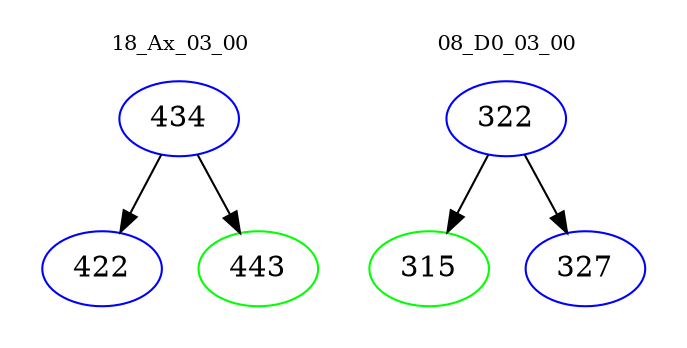 digraph{
subgraph cluster_0 {
color = white
label = "18_Ax_03_00";
fontsize=10;
T0_434 [label="434", color="blue"]
T0_434 -> T0_422 [color="black"]
T0_422 [label="422", color="blue"]
T0_434 -> T0_443 [color="black"]
T0_443 [label="443", color="green"]
}
subgraph cluster_1 {
color = white
label = "08_D0_03_00";
fontsize=10;
T1_322 [label="322", color="blue"]
T1_322 -> T1_315 [color="black"]
T1_315 [label="315", color="green"]
T1_322 -> T1_327 [color="black"]
T1_327 [label="327", color="blue"]
}
}
